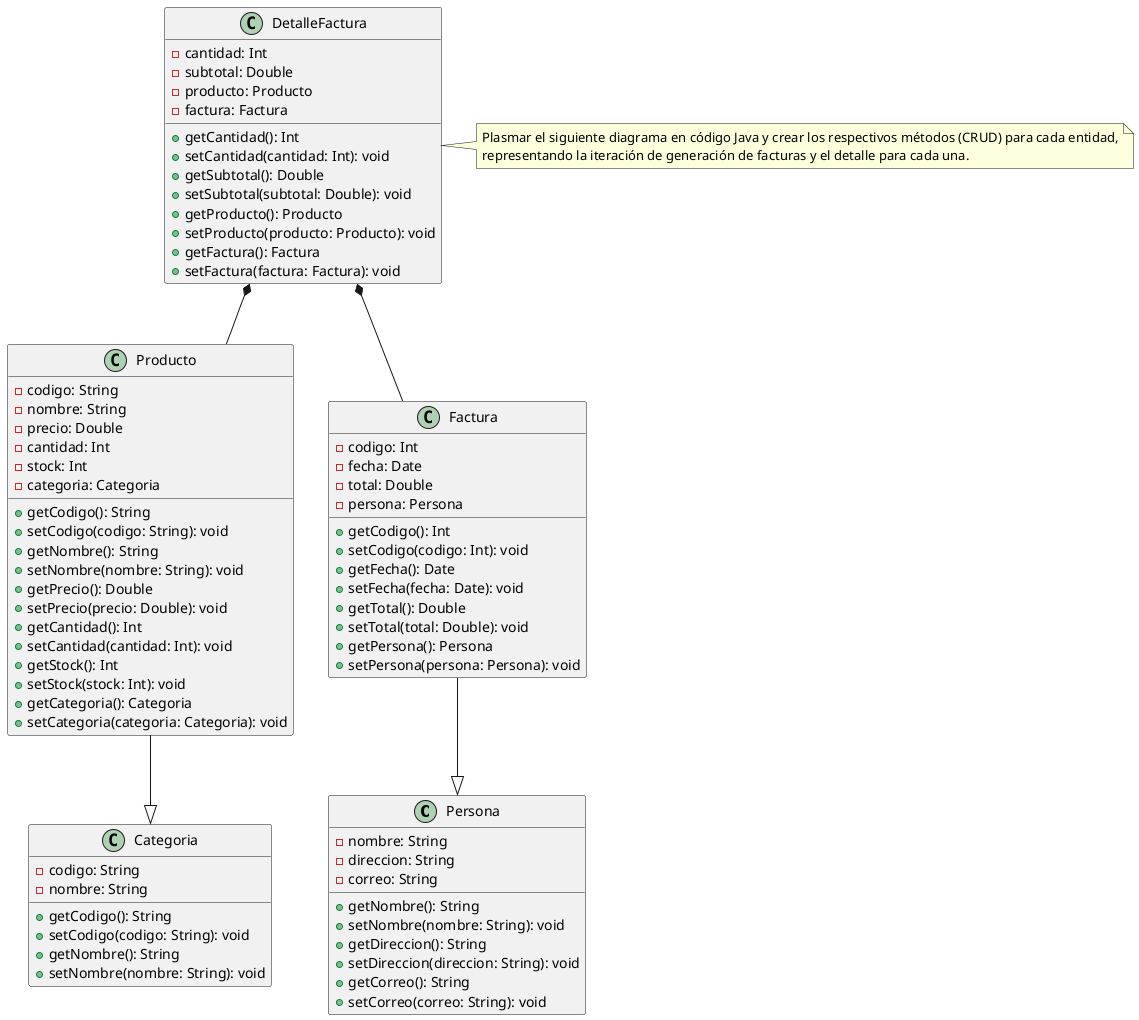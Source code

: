 @startuml

class Persona {
    - nombre: String
    - direccion: String
    - correo: String

    + getNombre(): String
    + setNombre(nombre: String): void
    + getDireccion(): String
    + setDireccion(direccion: String): void
    + getCorreo(): String
    + setCorreo(correo: String): void
}

class Categoria {
    - codigo: String
    - nombre: String

    + getCodigo(): String
    + setCodigo(codigo: String): void
    + getNombre(): String
    + setNombre(nombre: String): void
}

class Producto {
    - codigo: String
    - nombre: String
    - precio: Double
    - cantidad: Int
    - stock: Int
    - categoria: Categoria

    + getCodigo(): String
    + setCodigo(codigo: String): void
    + getNombre(): String
    + setNombre(nombre: String): void
    + getPrecio(): Double
    + setPrecio(precio: Double): void
    + getCantidad(): Int
    + setCantidad(cantidad: Int): void
    + getStock(): Int
    + setStock(stock: Int): void
    + getCategoria(): Categoria
    + setCategoria(categoria: Categoria): void
}

class Factura {
    - codigo: Int
    - fecha: Date
    - total: Double
    - persona: Persona

    + getCodigo(): Int
    + setCodigo(codigo: Int): void
    + getFecha(): Date
    + setFecha(fecha: Date): void
    + getTotal(): Double
    + setTotal(total: Double): void
    + getPersona(): Persona
    + setPersona(persona: Persona): void
}

class DetalleFactura {
    - cantidad: Int
    - subtotal: Double
    - producto: Producto
    - factura: Factura

    + getCantidad(): Int
    + setCantidad(cantidad: Int): void
    + getSubtotal(): Double
    + setSubtotal(subtotal: Double): void
    + getProducto(): Producto
    + setProducto(producto: Producto): void
    + getFactura(): Factura
    + setFactura(factura: Factura): void
}

Producto --|> Categoria
DetalleFactura *-- Producto
DetalleFactura *-- Factura
Factura --|> Persona

note right
Plasmar el siguiente diagrama en código Java y crear los respectivos métodos (CRUD) para cada entidad,
representando la iteración de generación de facturas y el detalle para cada una.
end note


@enduml

